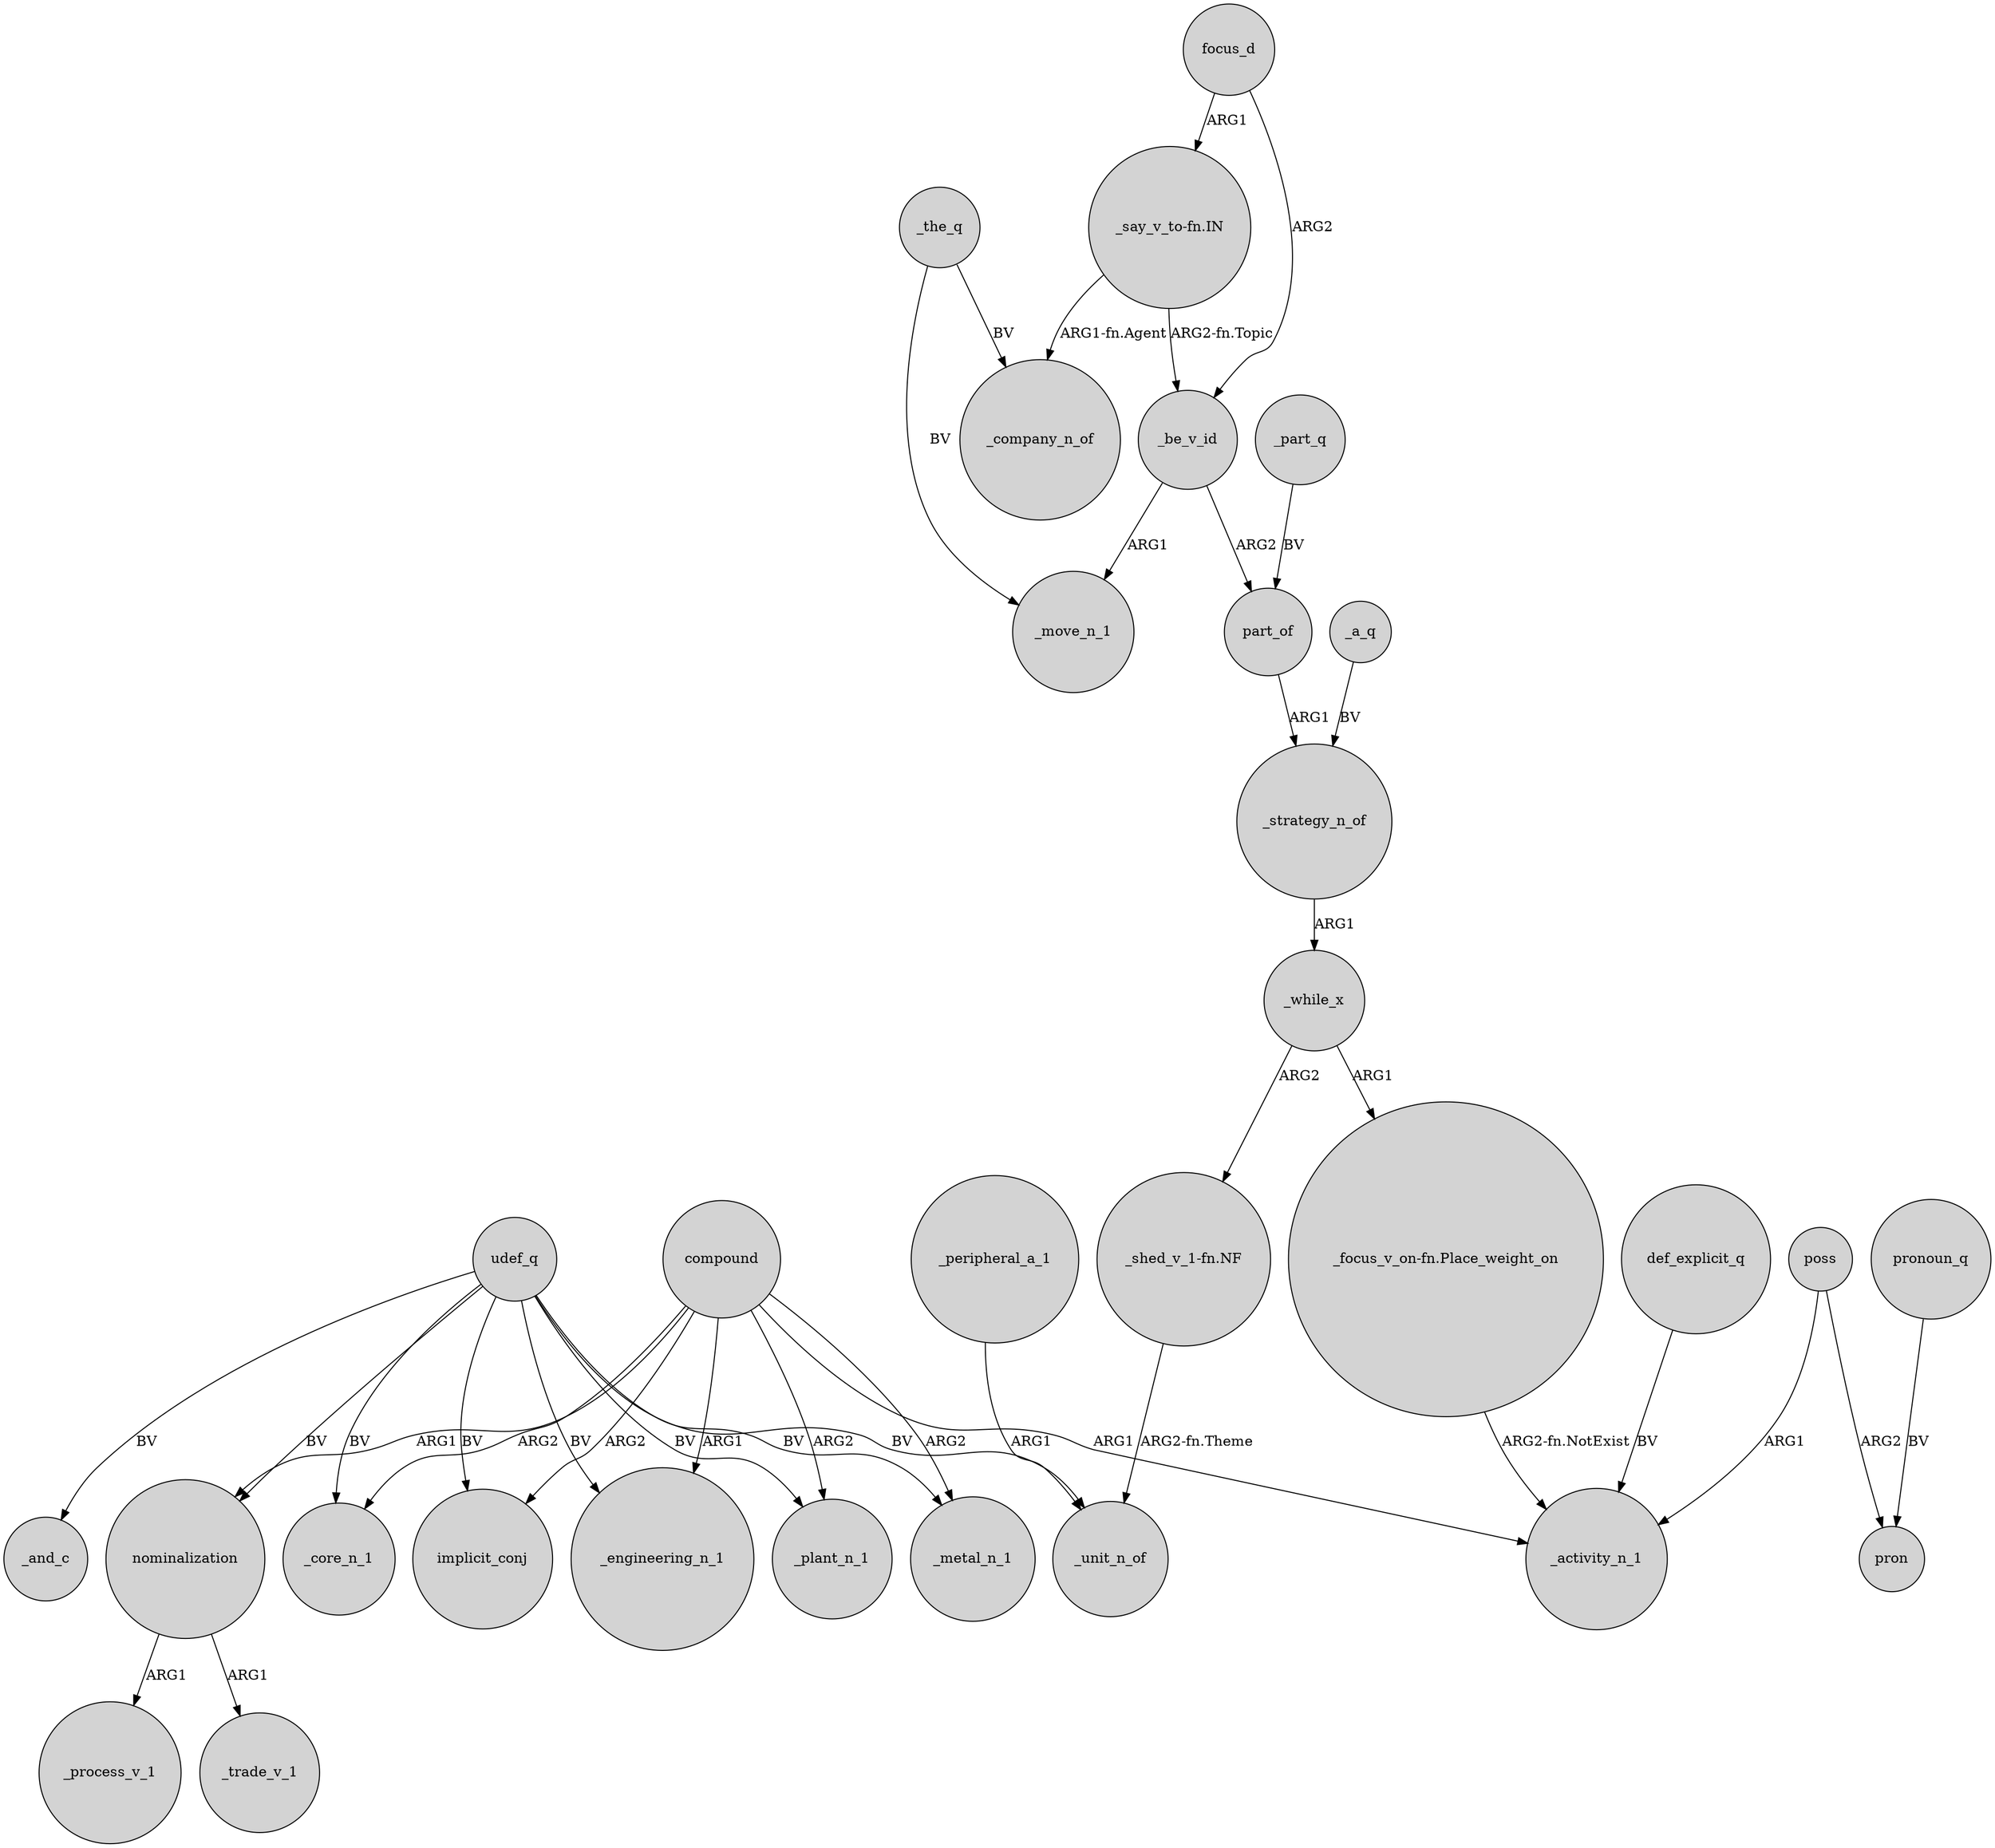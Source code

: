 digraph {
	node [shape=circle style=filled]
	focus_d -> _be_v_id [label=ARG2]
	"_focus_v_on-fn.Place_weight_on" -> _activity_n_1 [label="ARG2-fn.NotExist"]
	_be_v_id -> _move_n_1 [label=ARG1]
	compound -> implicit_conj [label=ARG2]
	poss -> pron [label=ARG2]
	compound -> _core_n_1 [label=ARG2]
	nominalization -> _process_v_1 [label=ARG1]
	def_explicit_q -> _activity_n_1 [label=BV]
	udef_q -> _unit_n_of [label=BV]
	compound -> _engineering_n_1 [label=ARG1]
	_while_x -> "_shed_v_1-fn.NF" [label=ARG2]
	nominalization -> _trade_v_1 [label=ARG1]
	_the_q -> _move_n_1 [label=BV]
	udef_q -> implicit_conj [label=BV]
	_part_q -> part_of [label=BV]
	_the_q -> _company_n_of [label=BV]
	udef_q -> _core_n_1 [label=BV]
	"_say_v_to-fn.IN" -> _be_v_id [label="ARG2-fn.Topic"]
	pronoun_q -> pron [label=BV]
	"_shed_v_1-fn.NF" -> _unit_n_of [label="ARG2-fn.Theme"]
	poss -> _activity_n_1 [label=ARG1]
	compound -> _activity_n_1 [label=ARG1]
	compound -> _metal_n_1 [label=ARG2]
	compound -> _plant_n_1 [label=ARG2]
	udef_q -> _plant_n_1 [label=BV]
	udef_q -> nominalization [label=BV]
	udef_q -> _metal_n_1 [label=BV]
	part_of -> _strategy_n_of [label=ARG1]
	"_say_v_to-fn.IN" -> _company_n_of [label="ARG1-fn.Agent"]
	_while_x -> "_focus_v_on-fn.Place_weight_on" [label=ARG1]
	_be_v_id -> part_of [label=ARG2]
	udef_q -> _and_c [label=BV]
	_strategy_n_of -> _while_x [label=ARG1]
	compound -> nominalization [label=ARG1]
	udef_q -> _engineering_n_1 [label=BV]
	_peripheral_a_1 -> _unit_n_of [label=ARG1]
	_a_q -> _strategy_n_of [label=BV]
	focus_d -> "_say_v_to-fn.IN" [label=ARG1]
}
